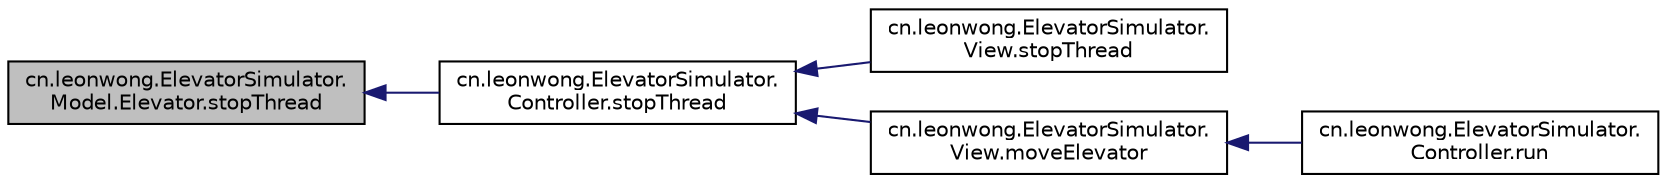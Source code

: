 digraph "cn.leonwong.ElevatorSimulator.Model.Elevator.stopThread"
{
  edge [fontname="Helvetica",fontsize="10",labelfontname="Helvetica",labelfontsize="10"];
  node [fontname="Helvetica",fontsize="10",shape=record];
  rankdir="LR";
  Node47 [label="cn.leonwong.ElevatorSimulator.\lModel.Elevator.stopThread",height=0.2,width=0.4,color="black", fillcolor="grey75", style="filled", fontcolor="black"];
  Node47 -> Node48 [dir="back",color="midnightblue",fontsize="10",style="solid"];
  Node48 [label="cn.leonwong.ElevatorSimulator.\lController.stopThread",height=0.2,width=0.4,color="black", fillcolor="white", style="filled",URL="$classcn_1_1leonwong_1_1_elevator_simulator_1_1_controller.html#a9c5e5f2cccaf70952c8764d939defb32"];
  Node48 -> Node49 [dir="back",color="midnightblue",fontsize="10",style="solid"];
  Node49 [label="cn.leonwong.ElevatorSimulator.\lView.stopThread",height=0.2,width=0.4,color="black", fillcolor="white", style="filled",URL="$classcn_1_1leonwong_1_1_elevator_simulator_1_1_view.html#a0cea78020cab972bf8370aff8bed9eea"];
  Node48 -> Node50 [dir="back",color="midnightblue",fontsize="10",style="solid"];
  Node50 [label="cn.leonwong.ElevatorSimulator.\lView.moveElevator",height=0.2,width=0.4,color="black", fillcolor="white", style="filled",URL="$classcn_1_1leonwong_1_1_elevator_simulator_1_1_view.html#af6d3d9a99e60ae5cdcb26d16fe8f19b5"];
  Node50 -> Node51 [dir="back",color="midnightblue",fontsize="10",style="solid"];
  Node51 [label="cn.leonwong.ElevatorSimulator.\lController.run",height=0.2,width=0.4,color="black", fillcolor="white", style="filled",URL="$classcn_1_1leonwong_1_1_elevator_simulator_1_1_controller.html#ae83c14542e0003ed7d165e61d886732a"];
}

